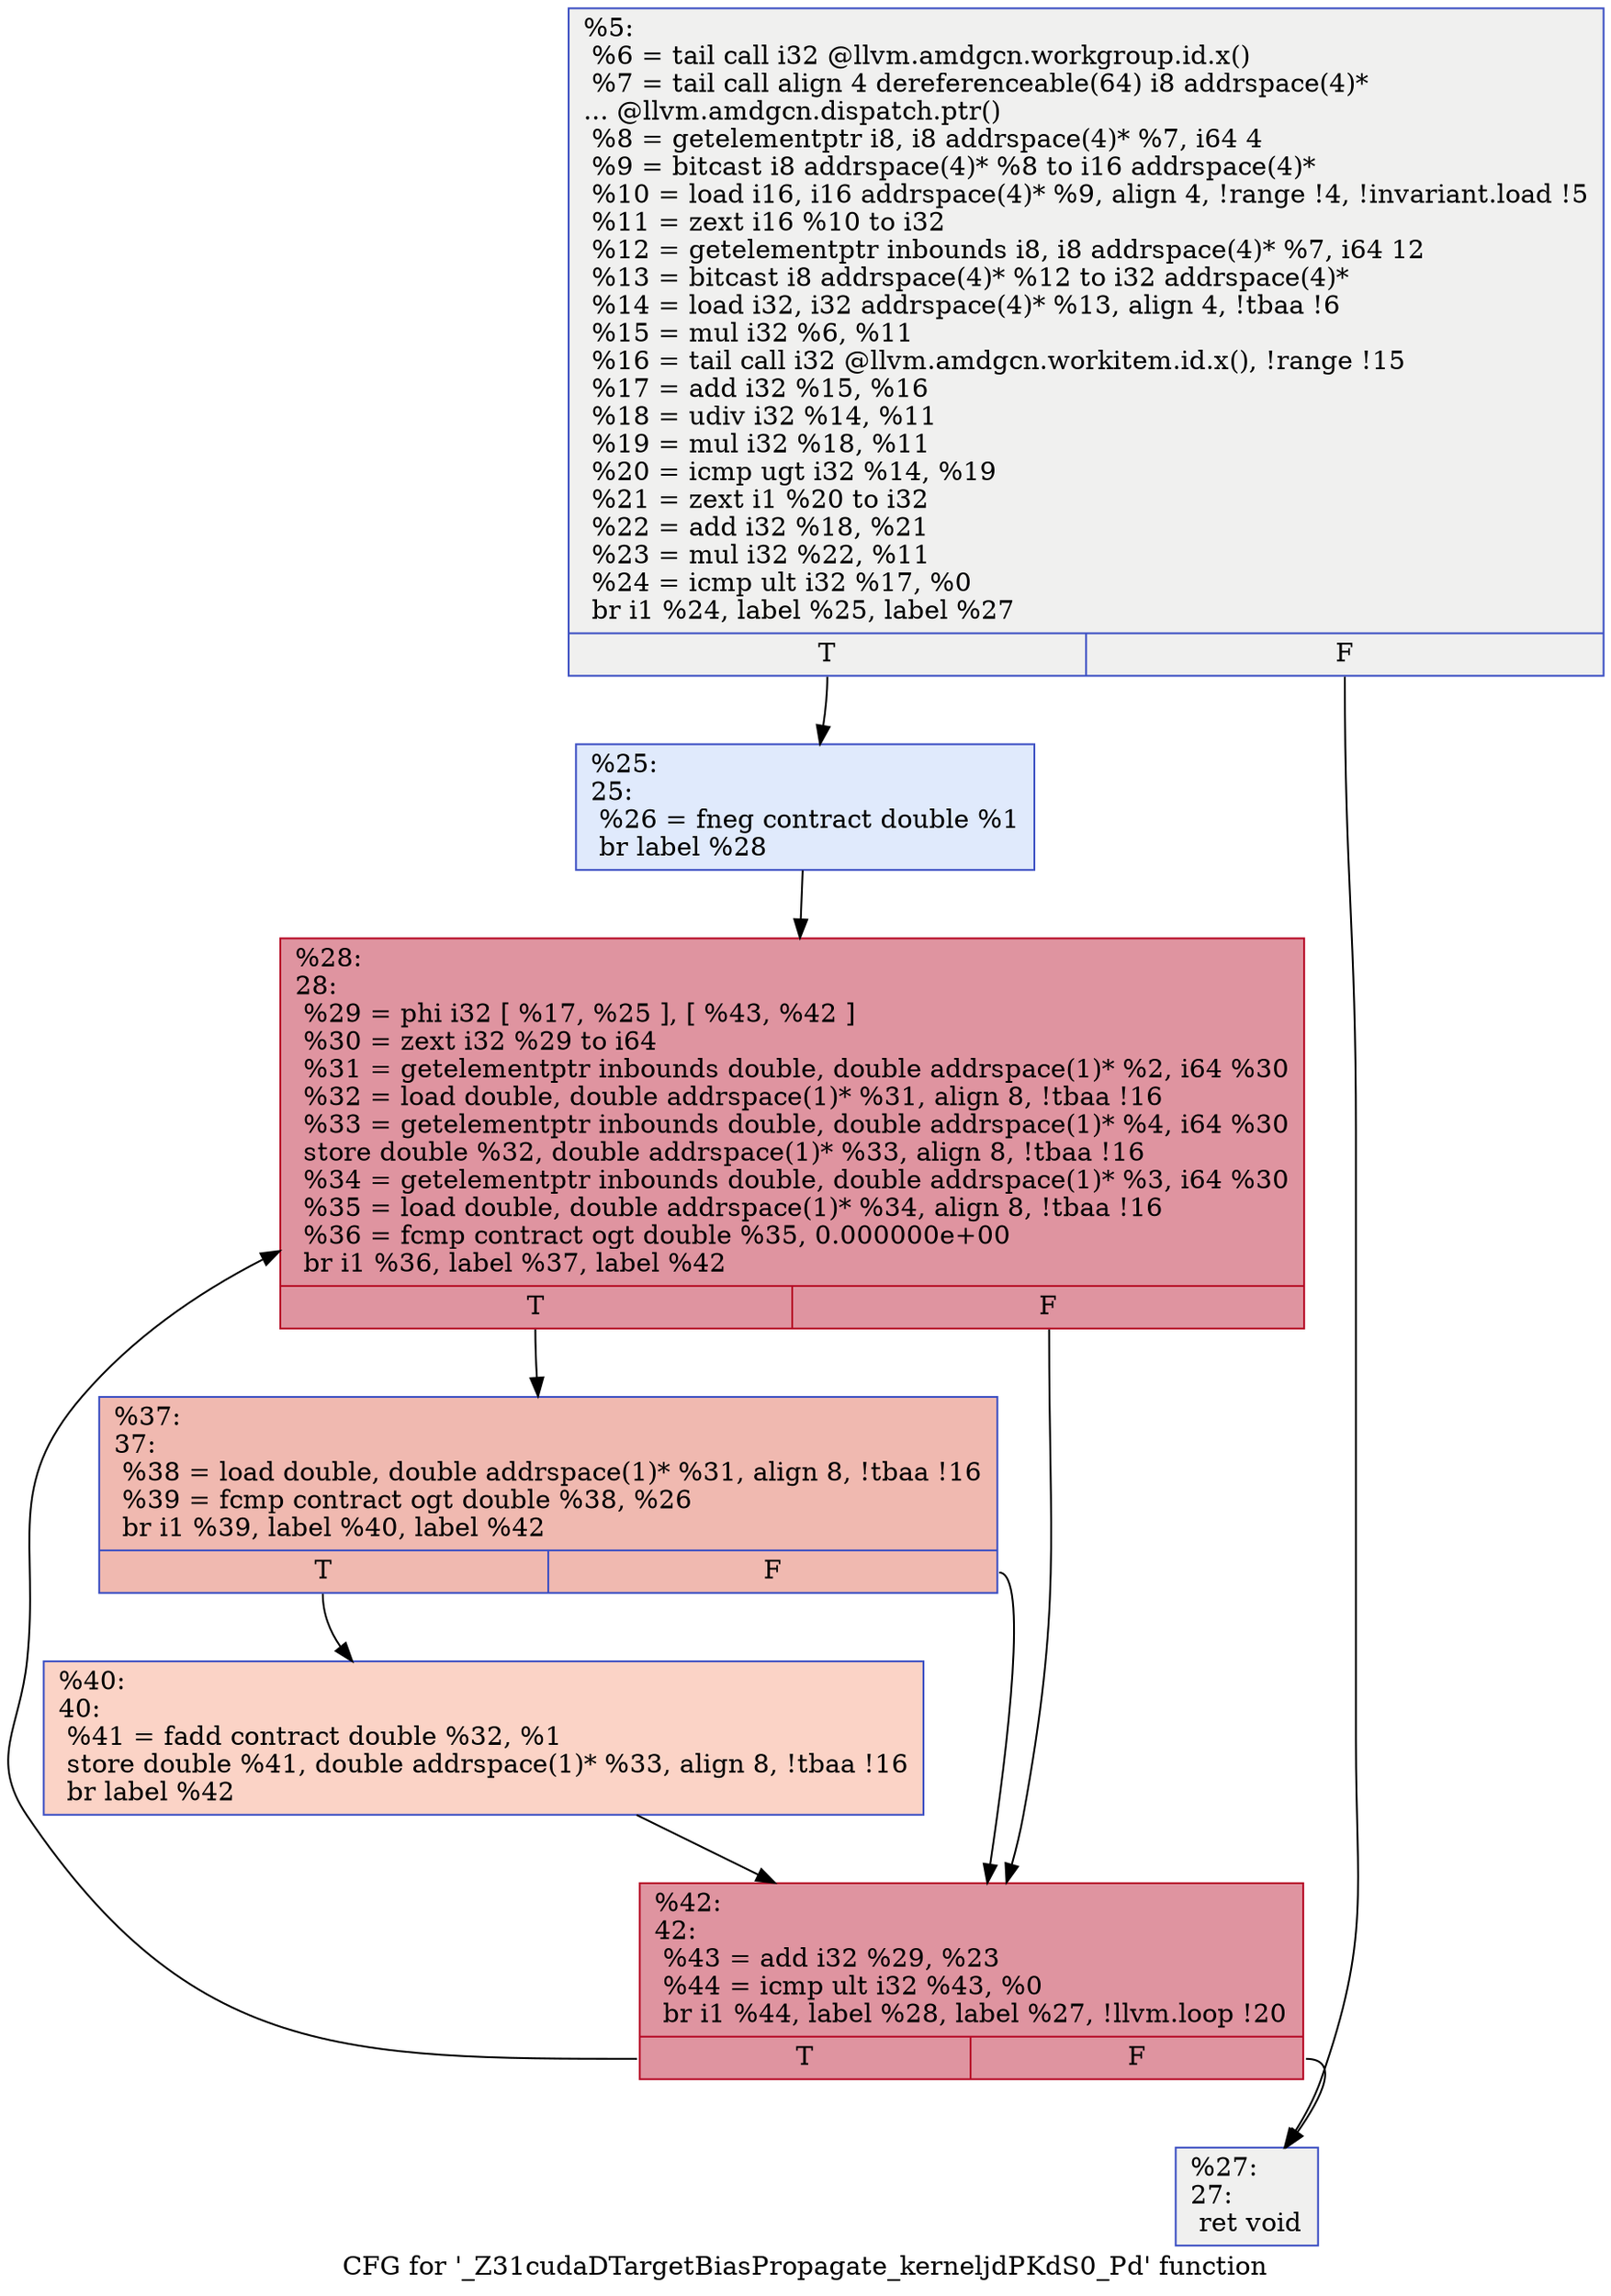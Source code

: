 digraph "CFG for '_Z31cudaDTargetBiasPropagate_kerneljdPKdS0_Pd' function" {
	label="CFG for '_Z31cudaDTargetBiasPropagate_kerneljdPKdS0_Pd' function";

	Node0x4dac800 [shape=record,color="#3d50c3ff", style=filled, fillcolor="#dedcdb70",label="{%5:\l  %6 = tail call i32 @llvm.amdgcn.workgroup.id.x()\l  %7 = tail call align 4 dereferenceable(64) i8 addrspace(4)*\l... @llvm.amdgcn.dispatch.ptr()\l  %8 = getelementptr i8, i8 addrspace(4)* %7, i64 4\l  %9 = bitcast i8 addrspace(4)* %8 to i16 addrspace(4)*\l  %10 = load i16, i16 addrspace(4)* %9, align 4, !range !4, !invariant.load !5\l  %11 = zext i16 %10 to i32\l  %12 = getelementptr inbounds i8, i8 addrspace(4)* %7, i64 12\l  %13 = bitcast i8 addrspace(4)* %12 to i32 addrspace(4)*\l  %14 = load i32, i32 addrspace(4)* %13, align 4, !tbaa !6\l  %15 = mul i32 %6, %11\l  %16 = tail call i32 @llvm.amdgcn.workitem.id.x(), !range !15\l  %17 = add i32 %15, %16\l  %18 = udiv i32 %14, %11\l  %19 = mul i32 %18, %11\l  %20 = icmp ugt i32 %14, %19\l  %21 = zext i1 %20 to i32\l  %22 = add i32 %18, %21\l  %23 = mul i32 %22, %11\l  %24 = icmp ult i32 %17, %0\l  br i1 %24, label %25, label %27\l|{<s0>T|<s1>F}}"];
	Node0x4dac800:s0 -> Node0x4daedb0;
	Node0x4dac800:s1 -> Node0x4daee40;
	Node0x4daedb0 [shape=record,color="#3d50c3ff", style=filled, fillcolor="#b9d0f970",label="{%25:\l25:                                               \l  %26 = fneg contract double %1\l  br label %28\l}"];
	Node0x4daedb0 -> Node0x4daeff0;
	Node0x4daee40 [shape=record,color="#3d50c3ff", style=filled, fillcolor="#dedcdb70",label="{%27:\l27:                                               \l  ret void\l}"];
	Node0x4daeff0 [shape=record,color="#b70d28ff", style=filled, fillcolor="#b70d2870",label="{%28:\l28:                                               \l  %29 = phi i32 [ %17, %25 ], [ %43, %42 ]\l  %30 = zext i32 %29 to i64\l  %31 = getelementptr inbounds double, double addrspace(1)* %2, i64 %30\l  %32 = load double, double addrspace(1)* %31, align 8, !tbaa !16\l  %33 = getelementptr inbounds double, double addrspace(1)* %4, i64 %30\l  store double %32, double addrspace(1)* %33, align 8, !tbaa !16\l  %34 = getelementptr inbounds double, double addrspace(1)* %3, i64 %30\l  %35 = load double, double addrspace(1)* %34, align 8, !tbaa !16\l  %36 = fcmp contract ogt double %35, 0.000000e+00\l  br i1 %36, label %37, label %42\l|{<s0>T|<s1>F}}"];
	Node0x4daeff0:s0 -> Node0x4db0920;
	Node0x4daeff0:s1 -> Node0x4daf100;
	Node0x4db0920 [shape=record,color="#3d50c3ff", style=filled, fillcolor="#de614d70",label="{%37:\l37:                                               \l  %38 = load double, double addrspace(1)* %31, align 8, !tbaa !16\l  %39 = fcmp contract ogt double %38, %26\l  br i1 %39, label %40, label %42\l|{<s0>T|<s1>F}}"];
	Node0x4db0920:s0 -> Node0x4db0b60;
	Node0x4db0920:s1 -> Node0x4daf100;
	Node0x4db0b60 [shape=record,color="#3d50c3ff", style=filled, fillcolor="#f59c7d70",label="{%40:\l40:                                               \l  %41 = fadd contract double %32, %1\l  store double %41, double addrspace(1)* %33, align 8, !tbaa !16\l  br label %42\l}"];
	Node0x4db0b60 -> Node0x4daf100;
	Node0x4daf100 [shape=record,color="#b70d28ff", style=filled, fillcolor="#b70d2870",label="{%42:\l42:                                               \l  %43 = add i32 %29, %23\l  %44 = icmp ult i32 %43, %0\l  br i1 %44, label %28, label %27, !llvm.loop !20\l|{<s0>T|<s1>F}}"];
	Node0x4daf100:s0 -> Node0x4daeff0;
	Node0x4daf100:s1 -> Node0x4daee40;
}
